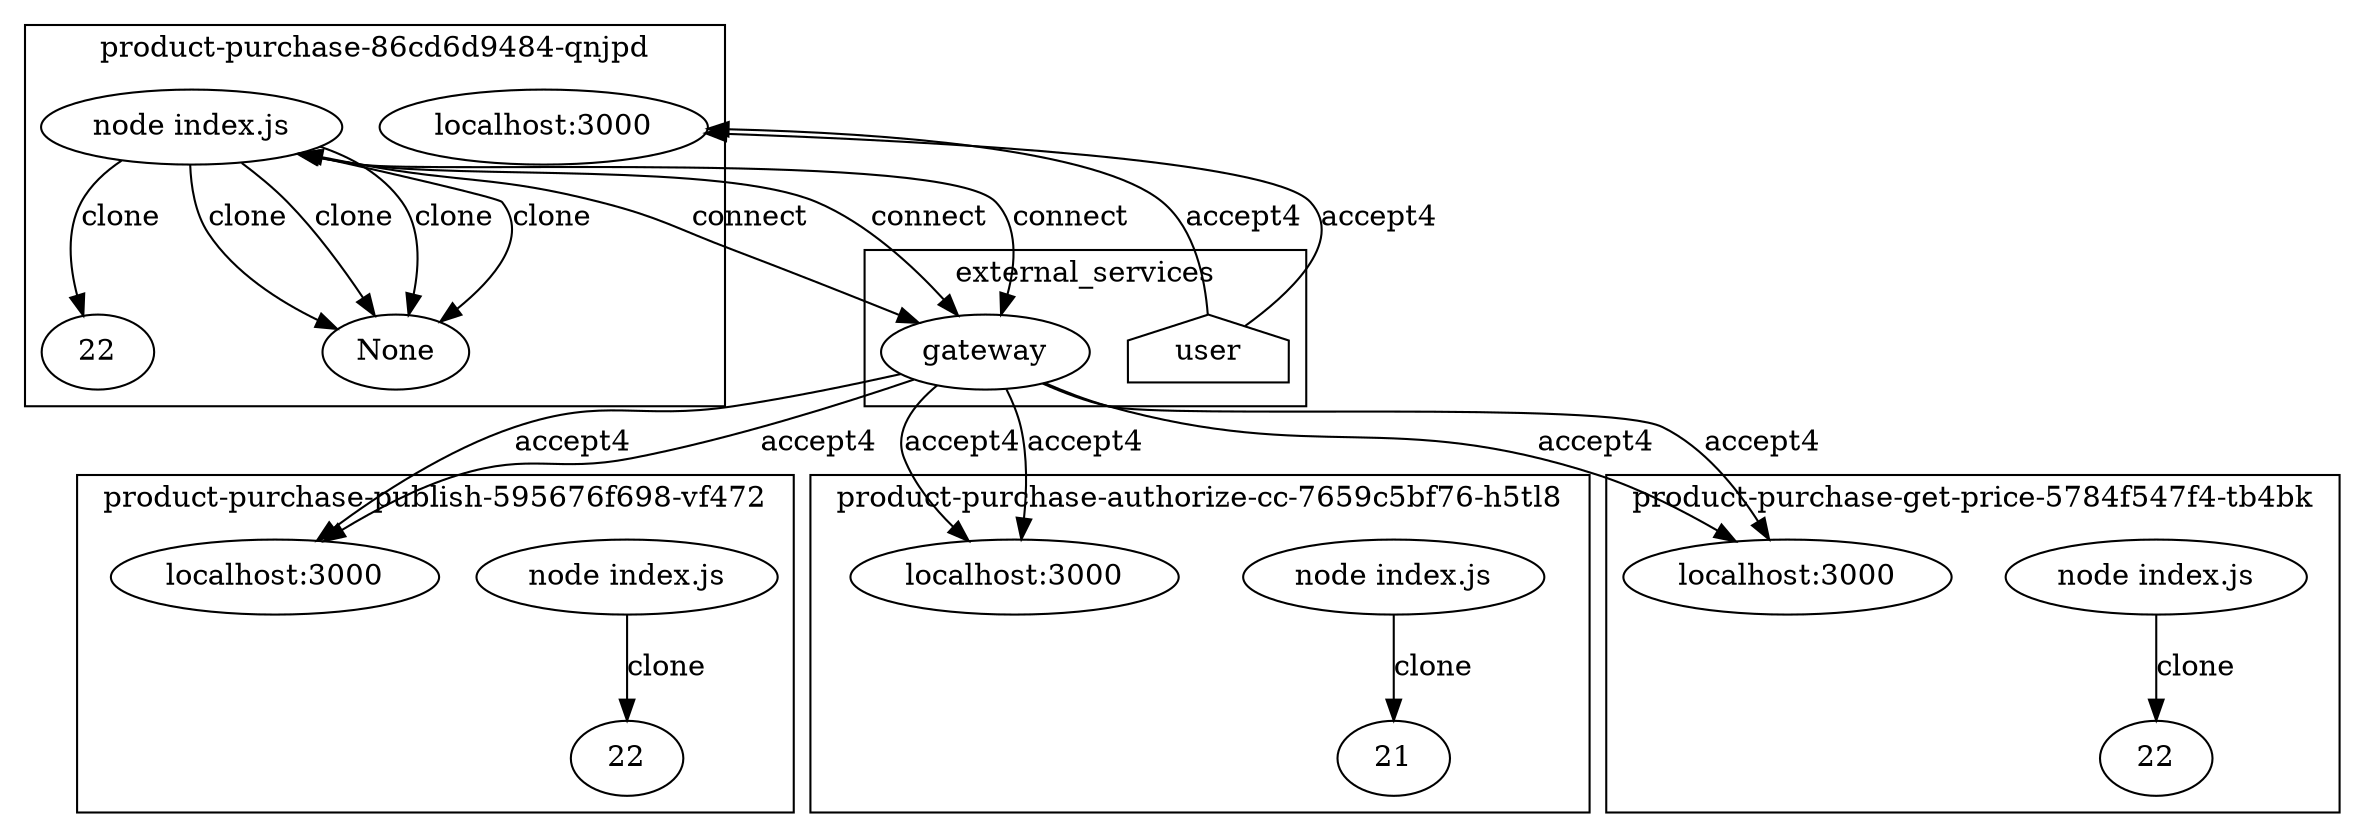 digraph G {
	subgraph "cluster_ product-purchase-publish-595676f698-vf472 " {
		label=" product-purchase-publish-595676f698-vf472 "
		39181 [label="node index.js"]
		39181 -> 39287 [label=clone]
		"product-purchase-publish_localhost_3000" [label="localhost:3000"]
		"product-purchase-publish_localhost_3000" [label="localhost:3000"]
		39287 [label=22]
	}
	subgraph "cluster_ product-purchase-authorize-cc-7659c5bf76-h5tl8 " {
		label=" product-purchase-authorize-cc-7659c5bf76-h5tl8 "
		39869 [label="node index.js"]
		39869 -> 40030 [label=clone]
		"product-purchase-authorize-cc_localhost_3000" [label="localhost:3000"]
		"product-purchase-authorize-cc_localhost_3000" [label="localhost:3000"]
		40030 [label=21]
	}
	subgraph "cluster_ product-purchase-86cd6d9484-qnjpd " {
		label=" product-purchase-86cd6d9484-qnjpd "
		40833 [label="node index.js"]
		40833 -> 44079 [label=clone]
		"product-purchase_localhost_3000" [label="localhost:3000"]
		"product-purchase_localhost_3000" [label="localhost:3000"]
		40833 -> None [label=clone]
		40833 -> None [label=clone]
		40833 -> None [label=clone]
		40833 -> None [label=clone]
		44079 [label=22]
	}
	subgraph "cluster_ product-purchase-get-price-5784f547f4-tb4bk " {
		label=" product-purchase-get-price-5784f547f4-tb4bk "
		42383 [label="node index.js"]
		42383 -> 42517 [label=clone]
		"product-purchase-get-price_localhost_3000" [label="localhost:3000"]
		"product-purchase-get-price_localhost_3000" [label="localhost:3000"]
		42517 [label=22]
	}
	subgraph cluster_services {
		label=external_services
		user [shape=house]
		"10.107.89.58_8080" -> "product-purchase-publish_localhost_3000" [label=accept4]
		"10.107.89.58_8080" -> "product-purchase-publish_localhost_3000" [label=accept4]
		"10.107.89.58_8080" -> "product-purchase-authorize-cc_localhost_3000" [label=accept4]
		"10.107.89.58_8080" -> "product-purchase-authorize-cc_localhost_3000" [label=accept4]
		user -> "product-purchase_localhost_3000" [label=accept4]
		user -> "product-purchase_localhost_3000" [label=accept4]
		"10.107.89.58_8080" [label=gateway]
		40833 -> "10.107.89.58_8080" [label=connect dir=both]
		"10.107.89.58_8080" [label=gateway]
		40833 -> "10.107.89.58_8080" [label=connect dir=both]
		"10.107.89.58_8080" [label=gateway]
		40833 -> "10.107.89.58_8080" [label=connect dir=both]
		"10.107.89.58_8080" -> "product-purchase-get-price_localhost_3000" [label=accept4]
		"10.107.89.58_8080" -> "product-purchase-get-price_localhost_3000" [label=accept4]
	}
}
